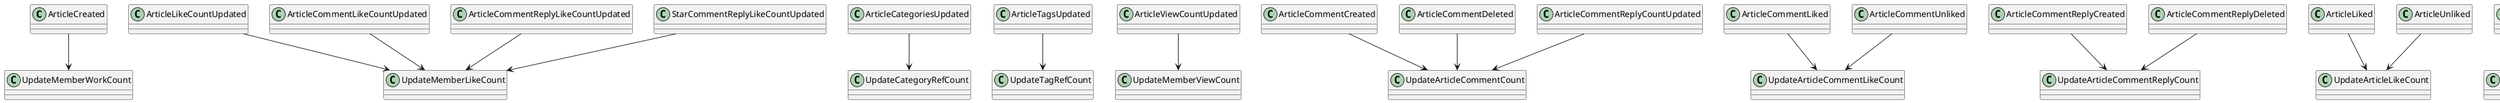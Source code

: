 @startuml
'Article
ArticleCreated                  -down-> UpdateMemberWorkCount
ArticleLikeCountUpdated         -down-> UpdateMemberLikeCount
ArticleCategoriesUpdated        -down-> UpdateCategoryRefCount
ArticleTagsUpdated              -down-> UpdateTagRefCount
ArticleViewCountUpdated         -down-> UpdateMemberViewCount

'ArticleComment
ArticleCommentCreated           -down-> UpdateArticleCommentCount
ArticleCommentDeleted           -down-> UpdateArticleCommentCount
ArticleCommentReplyCountUpdated -down-> UpdateArticleCommentCount
ArticleCommentLikeCountUpdated  -down-> UpdateMemberLikeCount

'ArticleCommentLike
ArticleCommentLiked         -down-> UpdateArticleCommentLikeCount
ArticleCommentUnliked       -down-> UpdateArticleCommentLikeCount

'ArticleCommentReply
ArticleCommentReplyCreated          -down-> UpdateArticleCommentReplyCount
ArticleCommentReplyDeleted          -down-> UpdateArticleCommentReplyCount
ArticleCommentReplyLikeCountUpdated -down-> UpdateMemberLikeCount

'ArticleLike
ArticleLiked                -down-> UpdateArticleLikeCount
ArticleUnliked              -down-> UpdateArticleLikeCount

'Category
CategoryInfoUpdated -down-> UpdateArticleCategoryInfo

'CheckIn
CheckedIn -down-> UpdateMemberRank

'Member
MemberInfoUpdated               -down-> UpdateArticleAuthorInfo
MemberInfoUpdated               -down-> UpdateArticleCommentInfo
MemberInfoUpdated               -down-> UpdateArticleCommentReplyInfo
MemberInfoUpdated               -down-> UpdateBlackMemberInfo
MemberInfoUpdated               -down-> UpdateFollowMemberInfo
MemberFollowed                  -down-> UpdateMemberFanCount
MemberUnfollowed                -down-> UpdateMemberFanCount

'Tag
TagInfoUpdated -down-> UpdateArticleTagInfo

'ViewHistory
ViewHistoryCreated       -down-> UpdateArticleViewCount

'StarCommentReply
StarCommentReplyCreated          -down-> UpdateStarCommentReplyCount
StarCommentReplyDeleted          -down-> UpdateStarCommentReplyCount
StarCommentReplyLikeCountUpdated -down-> UpdateMemberLikeCount

'unField
StarCommentLikeReplyRecordCreated     -down-> UpdateStarCommentReplyLikeCount
StarCommentLikeReplyRecordDeleted     -down-> UpdateStarCommentReplyLikeCount
StarCommentReplyReportRecordCreated   -down-> UpdateStarCommentReplyReportCount
StarCommentReplyReportRecordDeleted   -down-> UpdateStarCommentReplyReportCount
MemberInfoUpdated                     -down-> UpdateStarCommentReplyInfo

'role
RolePermissionsUpdated  -down-> UpdateAdminUserRolePermissions
RoleInfoUpdated         -down-> UpdateAdminUserRoleInfo
@enduml
